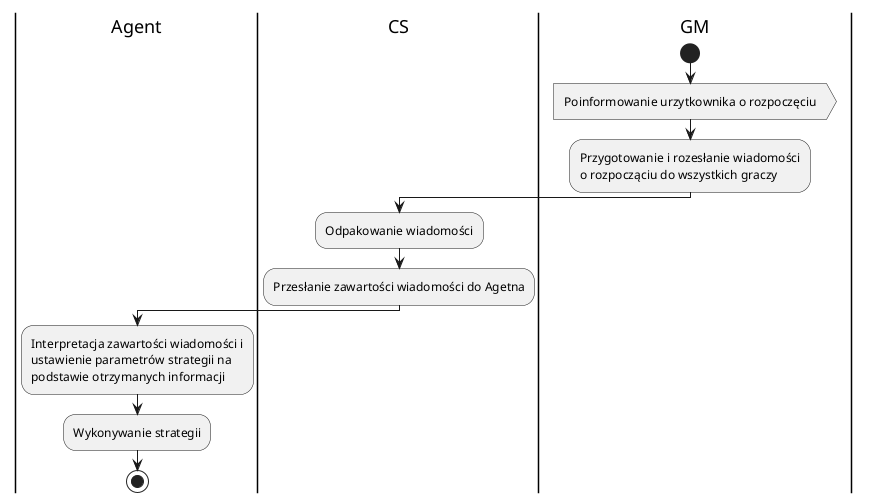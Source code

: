 @startuml
skinparam shadowing false
skinparam monochrome true
skinparam sequenceGroupBorderThickness 0.5
|Agent|
|CS|
|GM|
start
:Poinformowanie urzytkownika o rozpoczęciu>
:Przygotowanie i rozesłanie wiadomości\no rozpocząciu do wszystkich graczy;
|CS|
:Odpakowanie wiadomości;
:Przesłanie zawartości wiadomości do Agetna;
|Agent|
:Interpretacja zawartości wiadomości i\nustawienie parametrów strategii na\npodstawie otrzymanych informacji;
:Wykonywanie strategii;
stop


@enduml
